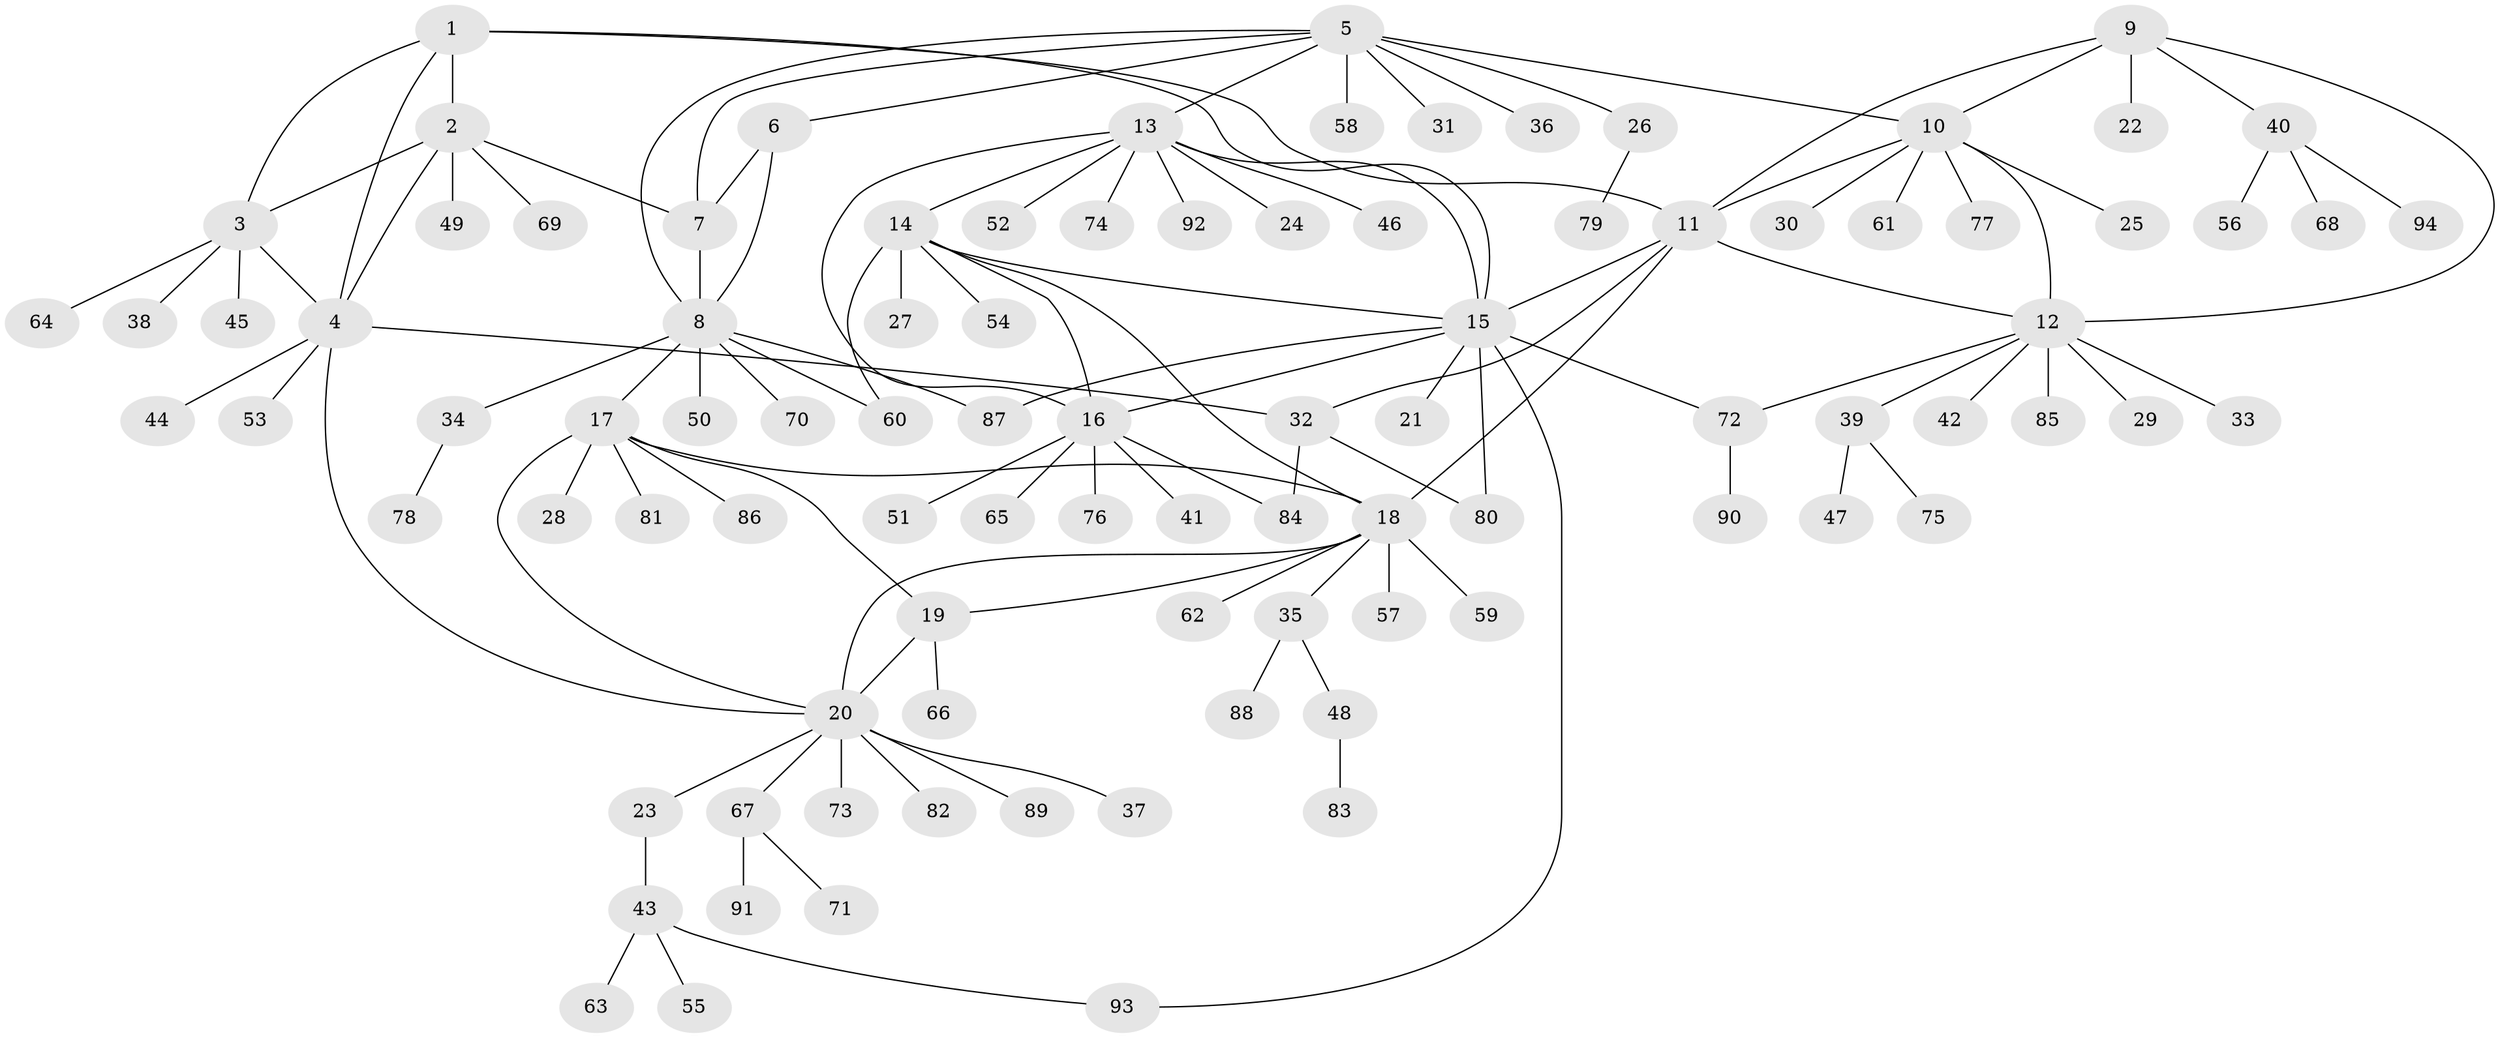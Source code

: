 // coarse degree distribution, {8: 0.05714285714285714, 4: 0.04285714285714286, 3: 0.04285714285714286, 10: 0.02857142857142857, 6: 0.04285714285714286, 7: 0.014285714285714285, 5: 0.014285714285714285, 15: 0.014285714285714285, 2: 0.11428571428571428, 1: 0.6285714285714286}
// Generated by graph-tools (version 1.1) at 2025/42/03/06/25 10:42:09]
// undirected, 94 vertices, 121 edges
graph export_dot {
graph [start="1"]
  node [color=gray90,style=filled];
  1;
  2;
  3;
  4;
  5;
  6;
  7;
  8;
  9;
  10;
  11;
  12;
  13;
  14;
  15;
  16;
  17;
  18;
  19;
  20;
  21;
  22;
  23;
  24;
  25;
  26;
  27;
  28;
  29;
  30;
  31;
  32;
  33;
  34;
  35;
  36;
  37;
  38;
  39;
  40;
  41;
  42;
  43;
  44;
  45;
  46;
  47;
  48;
  49;
  50;
  51;
  52;
  53;
  54;
  55;
  56;
  57;
  58;
  59;
  60;
  61;
  62;
  63;
  64;
  65;
  66;
  67;
  68;
  69;
  70;
  71;
  72;
  73;
  74;
  75;
  76;
  77;
  78;
  79;
  80;
  81;
  82;
  83;
  84;
  85;
  86;
  87;
  88;
  89;
  90;
  91;
  92;
  93;
  94;
  1 -- 2;
  1 -- 3;
  1 -- 4;
  1 -- 11;
  1 -- 15;
  2 -- 3;
  2 -- 4;
  2 -- 7;
  2 -- 49;
  2 -- 69;
  3 -- 4;
  3 -- 38;
  3 -- 45;
  3 -- 64;
  4 -- 20;
  4 -- 32;
  4 -- 44;
  4 -- 53;
  5 -- 6;
  5 -- 7;
  5 -- 8;
  5 -- 10;
  5 -- 13;
  5 -- 26;
  5 -- 31;
  5 -- 36;
  5 -- 58;
  6 -- 7;
  6 -- 8;
  7 -- 8;
  8 -- 17;
  8 -- 34;
  8 -- 50;
  8 -- 60;
  8 -- 70;
  8 -- 87;
  9 -- 10;
  9 -- 11;
  9 -- 12;
  9 -- 22;
  9 -- 40;
  10 -- 11;
  10 -- 12;
  10 -- 25;
  10 -- 30;
  10 -- 61;
  10 -- 77;
  11 -- 12;
  11 -- 15;
  11 -- 18;
  11 -- 32;
  12 -- 29;
  12 -- 33;
  12 -- 39;
  12 -- 42;
  12 -- 72;
  12 -- 85;
  13 -- 14;
  13 -- 15;
  13 -- 16;
  13 -- 24;
  13 -- 46;
  13 -- 52;
  13 -- 74;
  13 -- 92;
  14 -- 15;
  14 -- 16;
  14 -- 18;
  14 -- 27;
  14 -- 54;
  14 -- 60;
  15 -- 16;
  15 -- 21;
  15 -- 72;
  15 -- 80;
  15 -- 87;
  15 -- 93;
  16 -- 41;
  16 -- 51;
  16 -- 65;
  16 -- 76;
  16 -- 84;
  17 -- 18;
  17 -- 19;
  17 -- 20;
  17 -- 28;
  17 -- 81;
  17 -- 86;
  18 -- 19;
  18 -- 20;
  18 -- 35;
  18 -- 57;
  18 -- 59;
  18 -- 62;
  19 -- 20;
  19 -- 66;
  20 -- 23;
  20 -- 37;
  20 -- 67;
  20 -- 73;
  20 -- 82;
  20 -- 89;
  23 -- 43;
  26 -- 79;
  32 -- 80;
  32 -- 84;
  34 -- 78;
  35 -- 48;
  35 -- 88;
  39 -- 47;
  39 -- 75;
  40 -- 56;
  40 -- 68;
  40 -- 94;
  43 -- 55;
  43 -- 63;
  43 -- 93;
  48 -- 83;
  67 -- 71;
  67 -- 91;
  72 -- 90;
}
